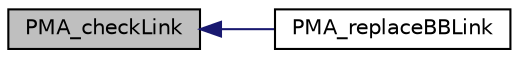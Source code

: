 digraph G
{
  edge [fontname="Helvetica",fontsize="10",labelfontname="Helvetica",labelfontsize="10"];
  node [fontname="Helvetica",fontsize="10",shape=record];
  rankdir="LR";
  Node1 [label="PMA_checkLink",height=0.2,width=0.4,color="black", fillcolor="grey75", style="filled" fontcolor="black"];
  Node1 -> Node2 [dir="back",color="midnightblue",fontsize="10",style="solid",fontname="Helvetica"];
  Node2 [label="PMA_replaceBBLink",height=0.2,width=0.4,color="black", fillcolor="white", style="filled",URL="$sanitizing_8lib_8php.html#a110e56f2b6b909d95ac35aa112856b3b",tooltip="Callback function for replacing [a] links in bb code."];
}
